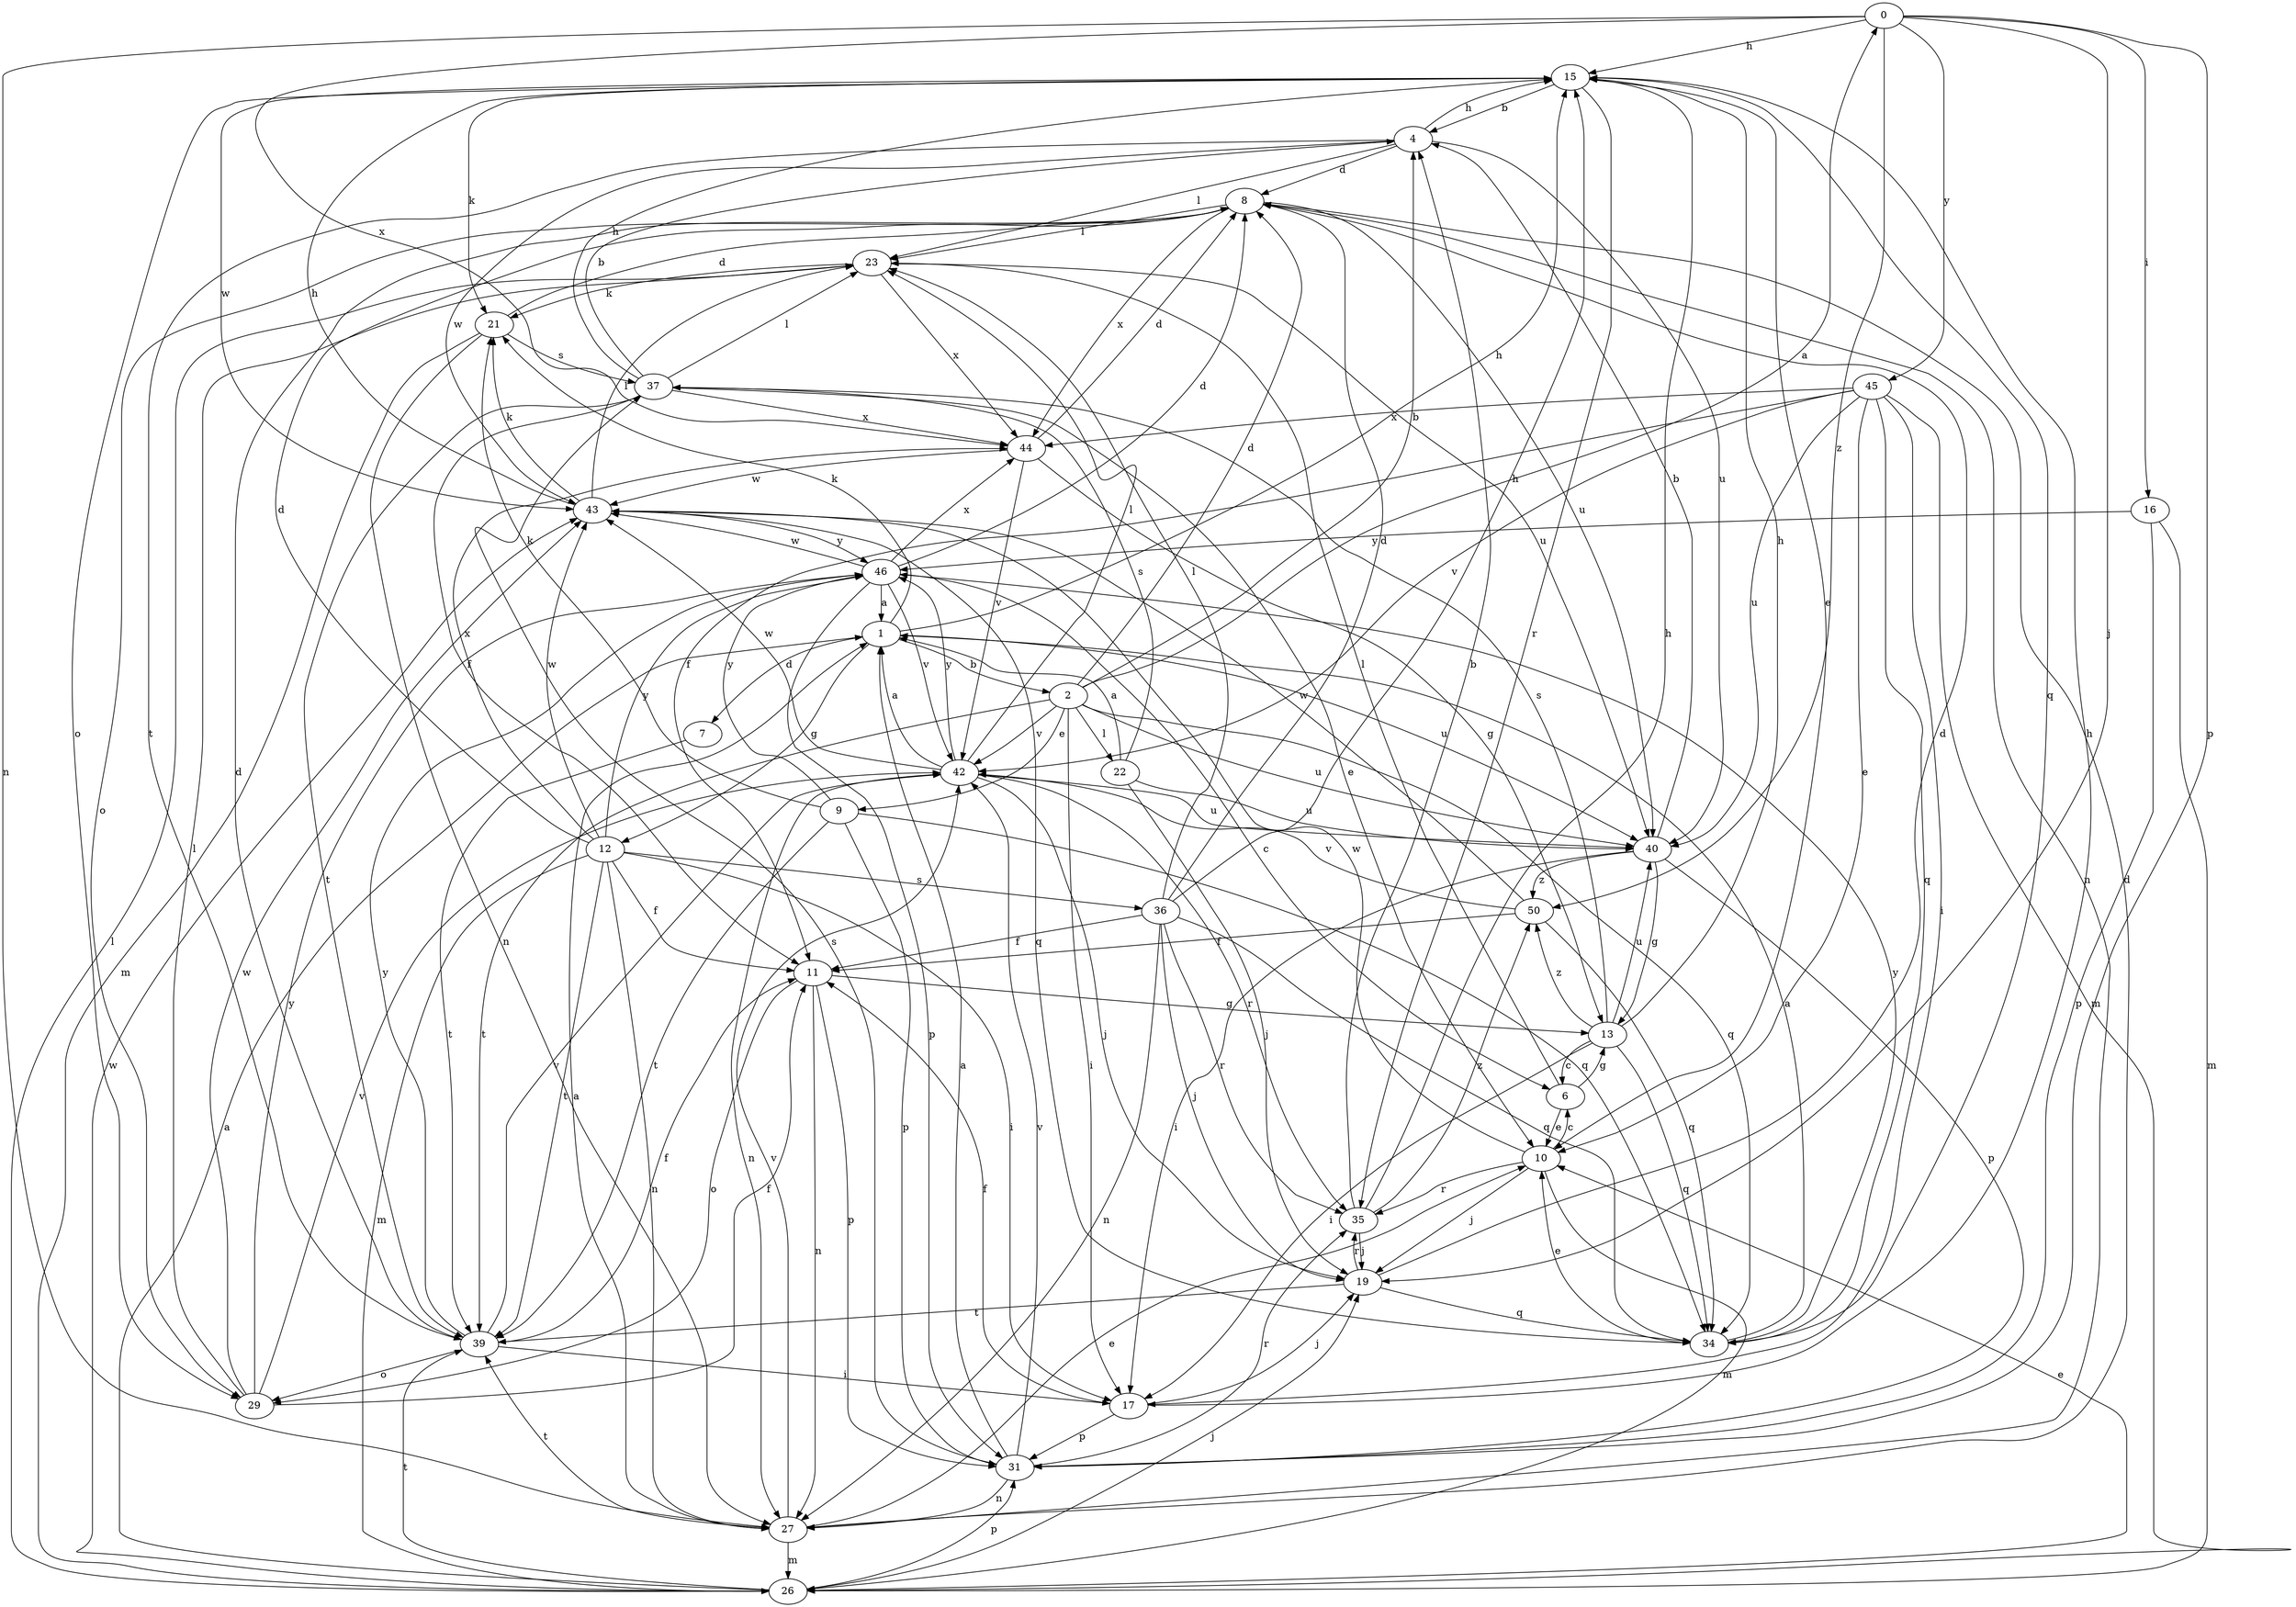 strict digraph  {
0;
1;
2;
4;
6;
7;
8;
9;
10;
11;
12;
13;
15;
16;
17;
19;
21;
22;
23;
26;
27;
29;
31;
34;
35;
36;
37;
39;
40;
42;
43;
44;
45;
46;
50;
0 -> 15  [label=h];
0 -> 16  [label=i];
0 -> 19  [label=j];
0 -> 27  [label=n];
0 -> 31  [label=p];
0 -> 44  [label=x];
0 -> 45  [label=y];
0 -> 50  [label=z];
1 -> 2  [label=b];
1 -> 7  [label=d];
1 -> 12  [label=g];
1 -> 15  [label=h];
1 -> 21  [label=k];
1 -> 40  [label=u];
2 -> 0  [label=a];
2 -> 4  [label=b];
2 -> 8  [label=d];
2 -> 9  [label=e];
2 -> 17  [label=i];
2 -> 22  [label=l];
2 -> 34  [label=q];
2 -> 39  [label=t];
2 -> 40  [label=u];
2 -> 42  [label=v];
4 -> 8  [label=d];
4 -> 15  [label=h];
4 -> 23  [label=l];
4 -> 39  [label=t];
4 -> 40  [label=u];
4 -> 43  [label=w];
6 -> 10  [label=e];
6 -> 13  [label=g];
6 -> 23  [label=l];
7 -> 39  [label=t];
8 -> 23  [label=l];
8 -> 27  [label=n];
8 -> 29  [label=o];
8 -> 40  [label=u];
8 -> 44  [label=x];
9 -> 21  [label=k];
9 -> 31  [label=p];
9 -> 34  [label=q];
9 -> 39  [label=t];
9 -> 46  [label=y];
10 -> 6  [label=c];
10 -> 19  [label=j];
10 -> 26  [label=m];
10 -> 35  [label=r];
10 -> 43  [label=w];
11 -> 13  [label=g];
11 -> 27  [label=n];
11 -> 29  [label=o];
11 -> 31  [label=p];
12 -> 8  [label=d];
12 -> 11  [label=f];
12 -> 17  [label=i];
12 -> 26  [label=m];
12 -> 27  [label=n];
12 -> 36  [label=s];
12 -> 39  [label=t];
12 -> 43  [label=w];
12 -> 44  [label=x];
12 -> 46  [label=y];
13 -> 6  [label=c];
13 -> 15  [label=h];
13 -> 17  [label=i];
13 -> 34  [label=q];
13 -> 37  [label=s];
13 -> 40  [label=u];
13 -> 50  [label=z];
15 -> 4  [label=b];
15 -> 10  [label=e];
15 -> 21  [label=k];
15 -> 29  [label=o];
15 -> 34  [label=q];
15 -> 35  [label=r];
15 -> 43  [label=w];
16 -> 26  [label=m];
16 -> 31  [label=p];
16 -> 46  [label=y];
17 -> 11  [label=f];
17 -> 15  [label=h];
17 -> 19  [label=j];
17 -> 31  [label=p];
19 -> 8  [label=d];
19 -> 34  [label=q];
19 -> 35  [label=r];
19 -> 39  [label=t];
21 -> 8  [label=d];
21 -> 26  [label=m];
21 -> 27  [label=n];
21 -> 37  [label=s];
22 -> 1  [label=a];
22 -> 19  [label=j];
22 -> 37  [label=s];
22 -> 40  [label=u];
23 -> 21  [label=k];
23 -> 40  [label=u];
23 -> 44  [label=x];
26 -> 1  [label=a];
26 -> 10  [label=e];
26 -> 19  [label=j];
26 -> 23  [label=l];
26 -> 31  [label=p];
26 -> 39  [label=t];
26 -> 43  [label=w];
27 -> 1  [label=a];
27 -> 8  [label=d];
27 -> 10  [label=e];
27 -> 26  [label=m];
27 -> 39  [label=t];
27 -> 42  [label=v];
29 -> 11  [label=f];
29 -> 23  [label=l];
29 -> 42  [label=v];
29 -> 43  [label=w];
29 -> 46  [label=y];
31 -> 1  [label=a];
31 -> 27  [label=n];
31 -> 35  [label=r];
31 -> 37  [label=s];
31 -> 42  [label=v];
34 -> 1  [label=a];
34 -> 10  [label=e];
34 -> 46  [label=y];
35 -> 4  [label=b];
35 -> 15  [label=h];
35 -> 19  [label=j];
35 -> 50  [label=z];
36 -> 8  [label=d];
36 -> 11  [label=f];
36 -> 15  [label=h];
36 -> 19  [label=j];
36 -> 23  [label=l];
36 -> 27  [label=n];
36 -> 34  [label=q];
36 -> 35  [label=r];
37 -> 4  [label=b];
37 -> 10  [label=e];
37 -> 11  [label=f];
37 -> 15  [label=h];
37 -> 23  [label=l];
37 -> 39  [label=t];
37 -> 44  [label=x];
39 -> 8  [label=d];
39 -> 11  [label=f];
39 -> 17  [label=i];
39 -> 29  [label=o];
39 -> 42  [label=v];
39 -> 46  [label=y];
40 -> 4  [label=b];
40 -> 13  [label=g];
40 -> 17  [label=i];
40 -> 31  [label=p];
40 -> 50  [label=z];
42 -> 1  [label=a];
42 -> 19  [label=j];
42 -> 23  [label=l];
42 -> 27  [label=n];
42 -> 35  [label=r];
42 -> 40  [label=u];
42 -> 43  [label=w];
42 -> 46  [label=y];
43 -> 15  [label=h];
43 -> 21  [label=k];
43 -> 23  [label=l];
43 -> 34  [label=q];
43 -> 46  [label=y];
44 -> 8  [label=d];
44 -> 13  [label=g];
44 -> 42  [label=v];
44 -> 43  [label=w];
45 -> 10  [label=e];
45 -> 11  [label=f];
45 -> 17  [label=i];
45 -> 26  [label=m];
45 -> 34  [label=q];
45 -> 40  [label=u];
45 -> 42  [label=v];
45 -> 44  [label=x];
46 -> 1  [label=a];
46 -> 6  [label=c];
46 -> 8  [label=d];
46 -> 31  [label=p];
46 -> 42  [label=v];
46 -> 43  [label=w];
46 -> 44  [label=x];
50 -> 11  [label=f];
50 -> 34  [label=q];
50 -> 42  [label=v];
50 -> 43  [label=w];
}
